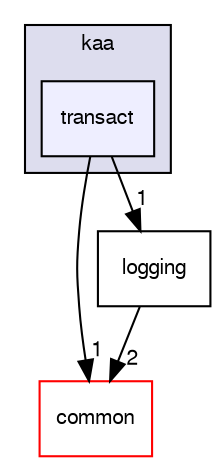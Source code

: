 digraph "/var/lib/jenkins/workspace/kaa_release_0_7_4/client/client-multi/client-cpp/kaa/transact" {
  bgcolor=transparent;
  compound=true
  node [ fontsize="10", fontname="FreeSans"];
  edge [ labelfontsize="10", labelfontname="FreeSans"];
  subgraph clusterdir_f61e59ad429b6ae0807fe8e8cbaf1a3b {
    graph [ bgcolor="#ddddee", pencolor="black", label="kaa" fontname="FreeSans", fontsize="10", URL="dir_f61e59ad429b6ae0807fe8e8cbaf1a3b.html"]
  dir_9951c082adb9ae411881c59d3737b2e7 [shape=box, label="transact", style="filled", fillcolor="#eeeeff", pencolor="black", URL="dir_9951c082adb9ae411881c59d3737b2e7.html"];
  }
  dir_022e62d6551667ba0becbb4572cf22fa [shape=box label="common" color="red" URL="dir_022e62d6551667ba0becbb4572cf22fa.html"];
  dir_15f09dc14c307fcf747a44ba258707cf [shape=box label="logging" URL="dir_15f09dc14c307fcf747a44ba258707cf.html"];
  dir_9951c082adb9ae411881c59d3737b2e7->dir_022e62d6551667ba0becbb4572cf22fa [headlabel="1", labeldistance=1.5 headhref="dir_000032_000014.html"];
  dir_9951c082adb9ae411881c59d3737b2e7->dir_15f09dc14c307fcf747a44ba258707cf [headlabel="1", labeldistance=1.5 headhref="dir_000032_000027.html"];
  dir_15f09dc14c307fcf747a44ba258707cf->dir_022e62d6551667ba0becbb4572cf22fa [headlabel="2", labeldistance=1.5 headhref="dir_000027_000014.html"];
}
